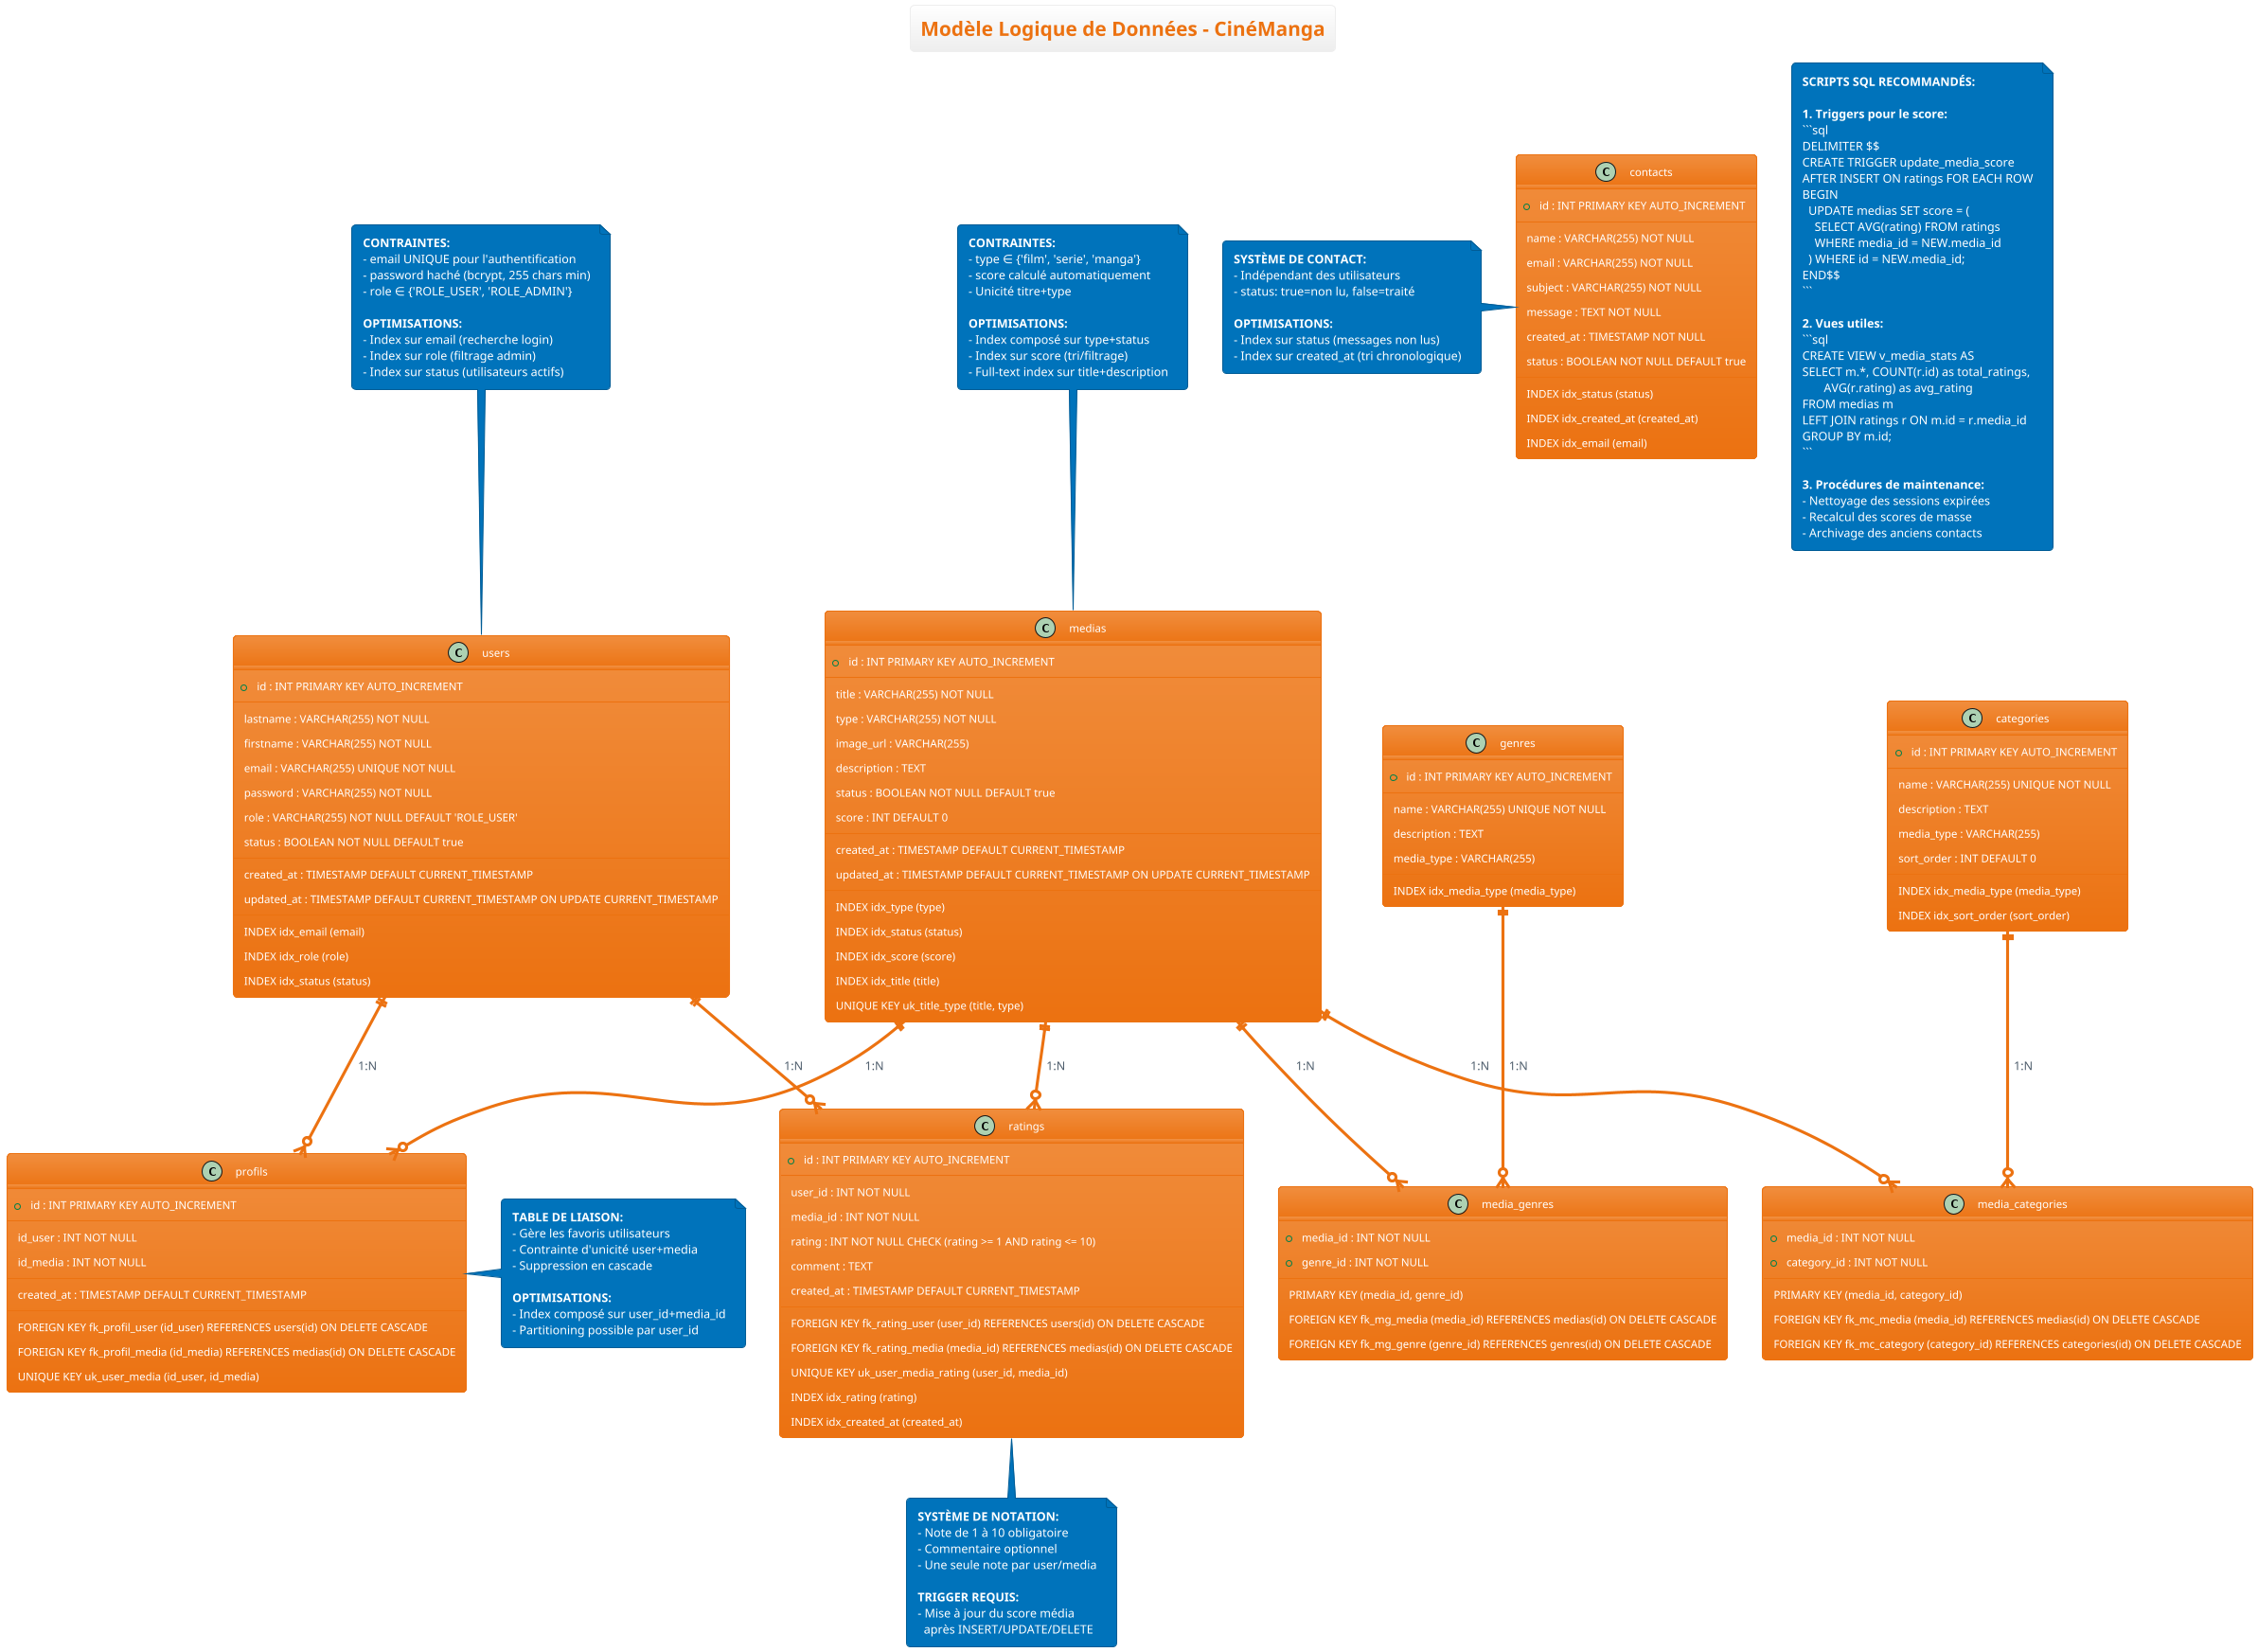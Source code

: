 @startuml MLD - CinéManga

!theme aws-orange
title Modèle Logique de Données - CinéManga

' Tables principales
class users {
    + id : INT PRIMARY KEY AUTO_INCREMENT
    --
    lastname : VARCHAR(255) NOT NULL
    firstname : VARCHAR(255) NOT NULL
    email : VARCHAR(255) UNIQUE NOT NULL
    password : VARCHAR(255) NOT NULL
    role : VARCHAR(255) NOT NULL DEFAULT 'ROLE_USER'
    status : BOOLEAN NOT NULL DEFAULT true
    --
    created_at : TIMESTAMP DEFAULT CURRENT_TIMESTAMP
    updated_at : TIMESTAMP DEFAULT CURRENT_TIMESTAMP ON UPDATE CURRENT_TIMESTAMP
    --
    INDEX idx_email (email)
    INDEX idx_role (role)
    INDEX idx_status (status)
}

class medias {
    + id : INT PRIMARY KEY AUTO_INCREMENT
    --
    title : VARCHAR(255) NOT NULL
    type : VARCHAR(255) NOT NULL
    image_url : VARCHAR(255)
    description : TEXT
    status : BOOLEAN NOT NULL DEFAULT true
    score : INT DEFAULT 0
    --
    created_at : TIMESTAMP DEFAULT CURRENT_TIMESTAMP
    updated_at : TIMESTAMP DEFAULT CURRENT_TIMESTAMP ON UPDATE CURRENT_TIMESTAMP
    --
    INDEX idx_type (type)
    INDEX idx_status (status)
    INDEX idx_score (score)
    INDEX idx_title (title)
    UNIQUE KEY uk_title_type (title, type)
}

class profils {
    + id : INT PRIMARY KEY AUTO_INCREMENT
    --
    id_user : INT NOT NULL
    id_media : INT NOT NULL
    --
    created_at : TIMESTAMP DEFAULT CURRENT_TIMESTAMP
    --
    FOREIGN KEY fk_profil_user (id_user) REFERENCES users(id) ON DELETE CASCADE
    FOREIGN KEY fk_profil_media (id_media) REFERENCES medias(id) ON DELETE CASCADE
    UNIQUE KEY uk_user_media (id_user, id_media)
}

class contacts {
    + id : INT PRIMARY KEY AUTO_INCREMENT
    --
    name : VARCHAR(255) NOT NULL
    email : VARCHAR(255) NOT NULL
    subject : VARCHAR(255) NOT NULL
    message : TEXT NOT NULL
    created_at : TIMESTAMP NOT NULL
    status : BOOLEAN NOT NULL DEFAULT true
    --
    INDEX idx_status (status)
    INDEX idx_created_at (created_at)
    INDEX idx_email (email)
}

' Tables d'extension (futures améliorations)
class genres {
    + id : INT PRIMARY KEY AUTO_INCREMENT
    --
    name : VARCHAR(255) UNIQUE NOT NULL
    description : TEXT
    media_type : VARCHAR(255)
    --
    INDEX idx_media_type (media_type)
}

class media_genres {
    + media_id : INT NOT NULL
    + genre_id : INT NOT NULL
    --
    PRIMARY KEY (media_id, genre_id)
    FOREIGN KEY fk_mg_media (media_id) REFERENCES medias(id) ON DELETE CASCADE
    FOREIGN KEY fk_mg_genre (genre_id) REFERENCES genres(id) ON DELETE CASCADE
}

class ratings {
    + id : INT PRIMARY KEY AUTO_INCREMENT
    --
    user_id : INT NOT NULL
    media_id : INT NOT NULL
    rating : INT NOT NULL CHECK (rating >= 1 AND rating <= 10)
    comment : TEXT
    created_at : TIMESTAMP DEFAULT CURRENT_TIMESTAMP
    --
    FOREIGN KEY fk_rating_user (user_id) REFERENCES users(id) ON DELETE CASCADE
    FOREIGN KEY fk_rating_media (media_id) REFERENCES medias(id) ON DELETE CASCADE
    UNIQUE KEY uk_user_media_rating (user_id, media_id)
    INDEX idx_rating (rating)
    INDEX idx_created_at (created_at)
}

class categories {
    + id : INT PRIMARY KEY AUTO_INCREMENT
    --
    name : VARCHAR(255) UNIQUE NOT NULL
    description : TEXT
    media_type : VARCHAR(255)
    sort_order : INT DEFAULT 0
    --
    INDEX idx_media_type (media_type)
    INDEX idx_sort_order (sort_order)
}

class media_categories {
    + media_id : INT NOT NULL
    + category_id : INT NOT NULL
    --
    PRIMARY KEY (media_id, category_id)
    FOREIGN KEY fk_mc_media (media_id) REFERENCES medias(id) ON DELETE CASCADE
    FOREIGN KEY fk_mc_category (category_id) REFERENCES categories(id) ON DELETE CASCADE
}

' Relations existantes
users ||--o{ profils : "1:N"
medias ||--o{ profils : "1:N"

' Relations futures
users ||--o{ ratings : "1:N"
medias ||--o{ ratings : "1:N"
medias ||--o{ media_genres : "1:N"
genres ||--o{ media_genres : "1:N"
medias ||--o{ media_categories : "1:N"
categories ||--o{ media_categories : "1:N"

' Contraintes et optimisations
note top of users
  <b>CONTRAINTES:</b>
  - email UNIQUE pour l'authentification
  - password haché (bcrypt, 255 chars min)
  - role ∈ {'ROLE_USER', 'ROLE_ADMIN'}
  
  <b>OPTIMISATIONS:</b>
  - Index sur email (recherche login)
  - Index sur role (filtrage admin)
  - Index sur status (utilisateurs actifs)
end note

note top of medias
  <b>CONTRAINTES:</b>
  - type ∈ {'film', 'serie', 'manga'}
  - score calculé automatiquement
  - Unicité titre+type
  
  <b>OPTIMISATIONS:</b>
  - Index composé sur type+status
  - Index sur score (tri/filtrage)
  - Full-text index sur title+description
end note

note right of profils
  <b>TABLE DE LIAISON:</b>
  - Gère les favoris utilisateurs
  - Contrainte d'unicité user+media
  - Suppression en cascade
  
  <b>OPTIMISATIONS:</b>
  - Index composé sur user_id+media_id
  - Partitioning possible par user_id
end note

note bottom of ratings
  <b>SYSTÈME DE NOTATION:</b>
  - Note de 1 à 10 obligatoire
  - Commentaire optionnel
  - Une seule note par user/media
  
  <b>TRIGGER REQUIS:</b>
  - Mise à jour du score média
    après INSERT/UPDATE/DELETE
end note

note left of contacts
  <b>SYSTÈME DE CONTACT:</b>
  - Indépendant des utilisateurs
  - status: true=non lu, false=traité
  
  <b>OPTIMISATIONS:</b>
  - Index sur status (messages non lus)
  - Index sur created_at (tri chronologique)
end note

' Scripts de création
note as SCRIPTS
  <b>SCRIPTS SQL RECOMMANDÉS:</b>
  
  <b>1. Triggers pour le score:</b>
  ```sql
  DELIMITER $$
  CREATE TRIGGER update_media_score
  AFTER INSERT ON ratings FOR EACH ROW
  BEGIN
    UPDATE medias SET score = (
      SELECT AVG(rating) FROM ratings 
      WHERE media_id = NEW.media_id
    ) WHERE id = NEW.media_id;
  END$$
  ```
  
  <b>2. Vues utiles:</b>
  ```sql
  CREATE VIEW v_media_stats AS
  SELECT m.*, COUNT(r.id) as total_ratings,
         AVG(r.rating) as avg_rating
  FROM medias m
  LEFT JOIN ratings r ON m.id = r.media_id
  GROUP BY m.id;
  ```
  
  <b>3. Procédures de maintenance:</b>
  - Nettoyage des sessions expirées
  - Recalcul des scores de masse
  - Archivage des anciens contacts
end note

@enduml
